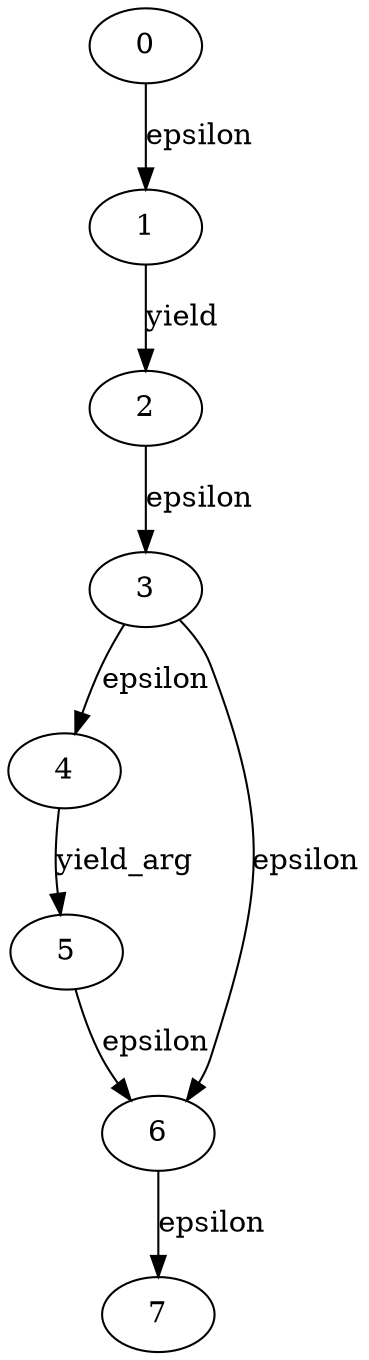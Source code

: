 
digraph yield_expr {
  0->1[label=epsilon]
  1->2[label="yield"]
  2->3[label=epsilon]
  3->4[label=epsilon]
  4->5[label=yield_arg]
  5->6[label=epsilon]
  6->7[label=epsilon]
  3->6[label=epsilon]
}
